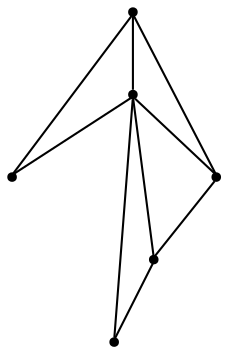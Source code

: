 graph {
  node [shape=point,comment="{\"directed\":false,\"doi\":\"10.1007/978-3-540-70904-6_12\",\"figure\":\"1 (2)\"}"]

  v0 [pos="1295.8660655886629,2204.583422342937"]
  v1 [pos="1294.9283975290698,2318.958282470704"]
  v2 [pos="1176.9689543968025,2204.270807902019"]
  v3 [pos="1114.4573264898254,2138.8333002726245"]
  v4 [pos="1058.9470021802326,2319.645881652833"]
  v5 [pos="1058.509375,2203.708267211915"]

  v4 -- v5 [id="-2",pos="1058.9470021802326,2319.645881652833 1057.7759265988373,2313.2290522257495 1057.7759265988373,2313.2290522257495 1057.7759265988373,2313.2290522257495 1057.7759265988373,2210.4041417439785 1057.7759265988373,2210.4041417439785 1057.7759265988373,2210.4041417439785 1058.509375,2203.708267211915 1058.509375,2203.708267211915 1058.509375,2203.708267211915"]
  v5 -- v2 [id="-4",pos="1058.509375,2203.708267211915 1064.0312863372094,2204.1165033976245 1064.0312863372094,2204.1165033976245 1064.0312863372094,2204.1165033976245 1170.971929505814,2204.1165033976245 1170.971929505814,2204.1165033976245 1170.971929505814,2204.1165033976245 1176.9689543968025,2204.270807902019 1176.9689543968025,2204.270807902019 1176.9689543968025,2204.270807902019"]
  v5 -- v3 [id="-5",pos="1058.509375,2203.708267211915 1061.9225109011627,2199.366696675619 1061.9225109011627,2199.366696675619 1061.9225109011627,2199.366696675619 1110.1231831395348,2143.870735168458 1110.1231831395348,2143.870735168458 1110.1231831395348,2143.870735168458 1114.4573264898254,2138.8333002726245 1114.4573264898254,2138.8333002726245 1114.4573264898254,2138.8333002726245"]
  v3 -- v2 [id="-6",pos="1114.4573264898254,2138.8333002726245 1119.2623546511627,2143.608283996583 1119.2623546511627,2143.608283996583 1119.2623546511627,2143.608283996583 1171.9680050872093,2199.5332717895517 1171.9680050872093,2199.5332717895517 1171.9680050872093,2199.5332717895517 1176.9689543968025,2204.270807902019 1176.9689543968025,2204.270807902019 1176.9689543968025,2204.270807902019"]
  v2 -- v4 [id="-7",pos="1176.9689543968025,2204.270807902019 1171.788808139535,2208.4917068481454 1171.788808139535,2208.4917068481454 1171.788808139535,2208.4917068481454 1062.285101744186,2315.1165644327807 1062.285101744186,2315.1165644327807 1062.285101744186,2315.1165644327807 1058.9470021802326,2319.645881652833 1058.9470021802326,2319.645881652833 1058.9470021802326,2319.645881652833"]
  v2 -- v0 [id="-8",pos="1176.9689543968025,2204.270807902019 1182.5449491279069,2204.1165033976245 1182.5449491279069,2204.1165033976245 1182.5449491279069,2204.1165033976245 1289.4857194767442,2204.1165033976245 1289.4857194767442,2204.1165033976245 1289.4857194767442,2204.1165033976245 1295.8660655886629,2204.583422342937 1295.8660655886629,2204.583422342937 1295.8660655886629,2204.583422342937"]
  v1 -- v0 [id="-11",pos="1294.9283975290698,2318.958282470704 1295.7368822674418,2313.2290522257495 1295.7368822674418,2313.2290522257495 1295.7368822674418,2313.2290522257495 1295.7368822674418,2210.4041417439785 1295.7368822674418,2210.4041417439785 1295.7368822674418,2210.4041417439785 1295.8660655886629,2204.583422342937 1295.8660655886629,2204.583422342937 1295.8660655886629,2204.583422342937"]
  v1 -- v2 [id="-12",pos="1294.9283975290698,2318.958282470704 1182.3490915697673,2208.466784159343 1182.3490915697673,2208.466784159343 1182.3490915697673,2208.466784159343 1176.9689543968025,2204.270807902019 1176.9689543968025,2204.270807902019 1176.9689543968025,2204.270807902019"]
  v4 -- v1 [id="-13",pos="1058.9470021802326,2319.645881652833 1294.9283975290698,2318.958282470704 1294.9283975290698,2318.958282470704 1294.9283975290698,2318.958282470704"]
}